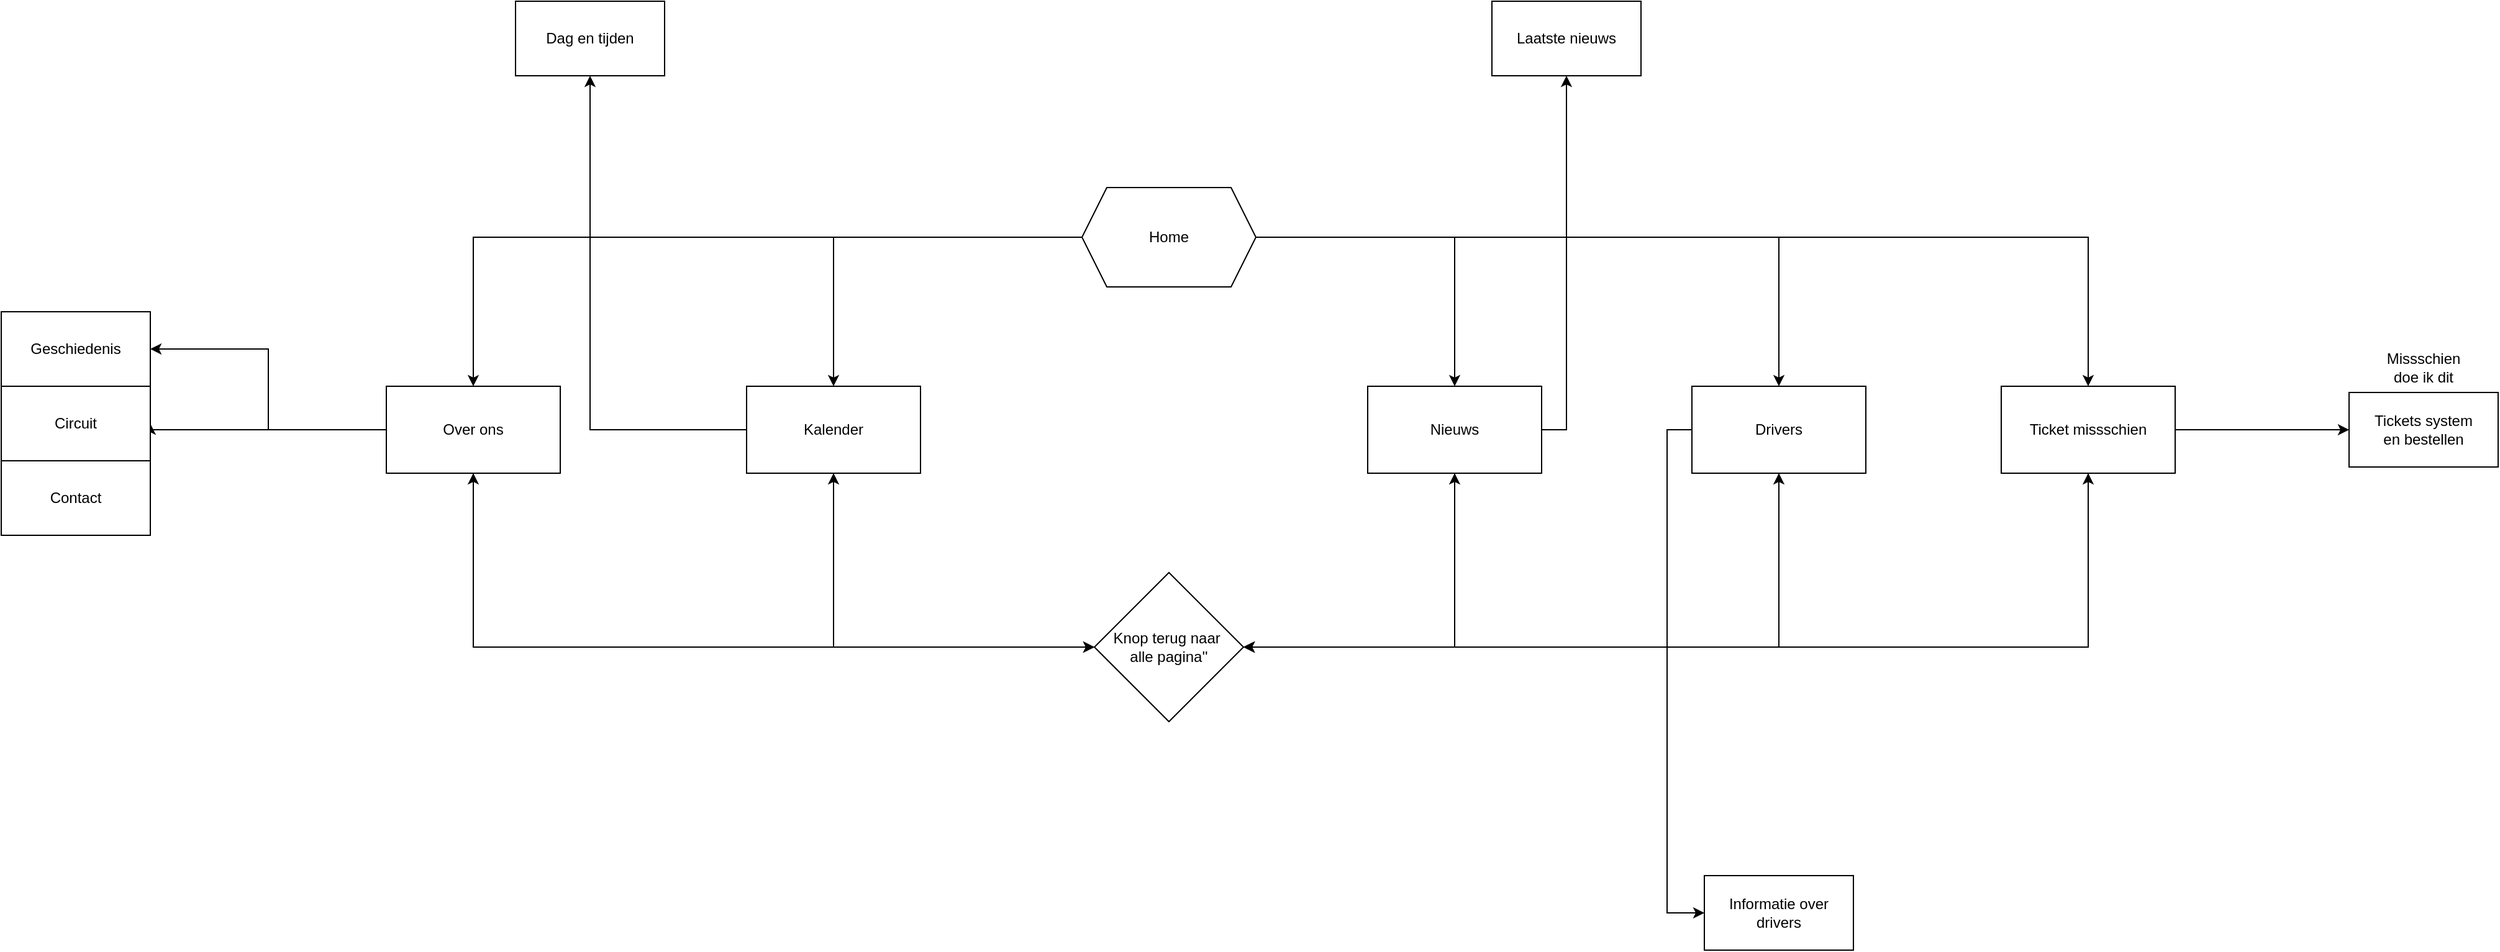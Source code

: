 <mxfile version="20.5.3" type="device"><diagram id="nkqQ_MNlNSLGZP4yoEz4" name="Pagina-1"><mxGraphModel dx="2565" dy="951" grid="1" gridSize="10" guides="1" tooltips="1" connect="1" arrows="1" fold="1" page="1" pageScale="1" pageWidth="827" pageHeight="1169" math="0" shadow="0"><root><mxCell id="0"/><mxCell id="1" parent="0"/><mxCell id="5h6ZH52UTXasQ_pABRmU-7" style="edgeStyle=orthogonalEdgeStyle;rounded=0;orthogonalLoop=1;jettySize=auto;html=1;exitX=0;exitY=0.5;exitDx=0;exitDy=0;entryX=0.5;entryY=0;entryDx=0;entryDy=0;" edge="1" parent="1" source="5h6ZH52UTXasQ_pABRmU-1" target="5h6ZH52UTXasQ_pABRmU-2"><mxGeometry relative="1" as="geometry"/></mxCell><mxCell id="5h6ZH52UTXasQ_pABRmU-8" style="edgeStyle=orthogonalEdgeStyle;rounded=0;orthogonalLoop=1;jettySize=auto;html=1;exitX=0;exitY=0.5;exitDx=0;exitDy=0;" edge="1" parent="1" source="5h6ZH52UTXasQ_pABRmU-1" target="5h6ZH52UTXasQ_pABRmU-3"><mxGeometry relative="1" as="geometry"/></mxCell><mxCell id="5h6ZH52UTXasQ_pABRmU-9" style="edgeStyle=orthogonalEdgeStyle;rounded=0;orthogonalLoop=1;jettySize=auto;html=1;exitX=1;exitY=0.5;exitDx=0;exitDy=0;" edge="1" parent="1" source="5h6ZH52UTXasQ_pABRmU-1" target="5h6ZH52UTXasQ_pABRmU-4"><mxGeometry relative="1" as="geometry"/></mxCell><mxCell id="5h6ZH52UTXasQ_pABRmU-10" style="edgeStyle=orthogonalEdgeStyle;rounded=0;orthogonalLoop=1;jettySize=auto;html=1;exitX=1;exitY=0.5;exitDx=0;exitDy=0;" edge="1" parent="1" source="5h6ZH52UTXasQ_pABRmU-1" target="5h6ZH52UTXasQ_pABRmU-5"><mxGeometry relative="1" as="geometry"/></mxCell><mxCell id="5h6ZH52UTXasQ_pABRmU-11" style="edgeStyle=orthogonalEdgeStyle;rounded=0;orthogonalLoop=1;jettySize=auto;html=1;exitX=1;exitY=0.5;exitDx=0;exitDy=0;entryX=0.5;entryY=0;entryDx=0;entryDy=0;" edge="1" parent="1" source="5h6ZH52UTXasQ_pABRmU-1" target="5h6ZH52UTXasQ_pABRmU-6"><mxGeometry relative="1" as="geometry"/></mxCell><mxCell id="5h6ZH52UTXasQ_pABRmU-1" value="Home" style="shape=hexagon;perimeter=hexagonPerimeter2;whiteSpace=wrap;html=1;fixedSize=1;" vertex="1" parent="1"><mxGeometry x="750" y="1140" width="140" height="80" as="geometry"/></mxCell><mxCell id="5h6ZH52UTXasQ_pABRmU-13" style="edgeStyle=orthogonalEdgeStyle;rounded=0;orthogonalLoop=1;jettySize=auto;html=1;exitX=0.5;exitY=1;exitDx=0;exitDy=0;entryX=0;entryY=0.5;entryDx=0;entryDy=0;" edge="1" parent="1" source="5h6ZH52UTXasQ_pABRmU-2" target="5h6ZH52UTXasQ_pABRmU-12"><mxGeometry relative="1" as="geometry"/></mxCell><mxCell id="5h6ZH52UTXasQ_pABRmU-20" style="edgeStyle=orthogonalEdgeStyle;rounded=0;orthogonalLoop=1;jettySize=auto;html=1;exitX=0.5;exitY=1;exitDx=0;exitDy=0;entryX=0.5;entryY=1;entryDx=0;entryDy=0;" edge="1" parent="1" source="5h6ZH52UTXasQ_pABRmU-2" target="5h6ZH52UTXasQ_pABRmU-3"><mxGeometry relative="1" as="geometry"><Array as="points"><mxPoint x="260" y="1510"/><mxPoint x="550" y="1510"/></Array></mxGeometry></mxCell><mxCell id="5h6ZH52UTXasQ_pABRmU-24" style="edgeStyle=orthogonalEdgeStyle;rounded=0;orthogonalLoop=1;jettySize=auto;html=1;exitX=0;exitY=0.5;exitDx=0;exitDy=0;entryX=1;entryY=0.5;entryDx=0;entryDy=0;" edge="1" parent="1" source="5h6ZH52UTXasQ_pABRmU-2" target="5h6ZH52UTXasQ_pABRmU-23"><mxGeometry relative="1" as="geometry"/></mxCell><mxCell id="5h6ZH52UTXasQ_pABRmU-27" style="edgeStyle=orthogonalEdgeStyle;rounded=0;orthogonalLoop=1;jettySize=auto;html=1;exitX=0;exitY=0.5;exitDx=0;exitDy=0;entryX=1;entryY=0.5;entryDx=0;entryDy=0;" edge="1" parent="1" source="5h6ZH52UTXasQ_pABRmU-2" target="5h6ZH52UTXasQ_pABRmU-25"><mxGeometry relative="1" as="geometry"><Array as="points"><mxPoint y="1335"/></Array></mxGeometry></mxCell><mxCell id="5h6ZH52UTXasQ_pABRmU-2" value="Over ons" style="rounded=0;whiteSpace=wrap;html=1;" vertex="1" parent="1"><mxGeometry x="190" y="1300" width="140" height="70" as="geometry"/></mxCell><mxCell id="5h6ZH52UTXasQ_pABRmU-14" style="edgeStyle=orthogonalEdgeStyle;rounded=0;orthogonalLoop=1;jettySize=auto;html=1;exitX=0.5;exitY=1;exitDx=0;exitDy=0;entryX=0;entryY=0.5;entryDx=0;entryDy=0;" edge="1" parent="1" source="5h6ZH52UTXasQ_pABRmU-3" target="5h6ZH52UTXasQ_pABRmU-12"><mxGeometry relative="1" as="geometry"/></mxCell><mxCell id="5h6ZH52UTXasQ_pABRmU-18" style="edgeStyle=orthogonalEdgeStyle;rounded=0;orthogonalLoop=1;jettySize=auto;html=1;exitX=0.5;exitY=1;exitDx=0;exitDy=0;entryX=0.5;entryY=1;entryDx=0;entryDy=0;" edge="1" parent="1" source="5h6ZH52UTXasQ_pABRmU-3" target="5h6ZH52UTXasQ_pABRmU-2"><mxGeometry relative="1" as="geometry"><Array as="points"><mxPoint x="550" y="1510"/><mxPoint x="260" y="1510"/></Array></mxGeometry></mxCell><mxCell id="5h6ZH52UTXasQ_pABRmU-29" style="edgeStyle=orthogonalEdgeStyle;rounded=0;orthogonalLoop=1;jettySize=auto;html=1;exitX=0;exitY=0.5;exitDx=0;exitDy=0;entryX=0.5;entryY=1;entryDx=0;entryDy=0;" edge="1" parent="1" source="5h6ZH52UTXasQ_pABRmU-3" target="5h6ZH52UTXasQ_pABRmU-28"><mxGeometry relative="1" as="geometry"><Array as="points"><mxPoint x="354" y="1335"/></Array></mxGeometry></mxCell><mxCell id="5h6ZH52UTXasQ_pABRmU-3" value="Kalender&lt;span style=&quot;color: rgba(0, 0, 0, 0); font-family: monospace; font-size: 0px; text-align: start;&quot;&gt;%3CmxGraphModel%3E%3Croot%3E%3CmxCell%20id%3D%220%22%2F%3E%3CmxCell%20id%3D%221%22%20parent%3D%220%22%2F%3E%3CmxCell%20id%3D%222%22%20value%3D%22Over%20ons%22%20style%3D%22rounded%3D0%3BwhiteSpace%3Dwrap%3Bhtml%3D1%3B%22%20vertex%3D%221%22%20parent%3D%221%22%3E%3CmxGeometry%20x%3D%22160%22%20y%3D%221150%22%20width%3D%22140%22%20height%3D%2270%22%20as%3D%22geometry%22%2F%3E%3C%2FmxCell%3E%3C%2Froot%3E%3C%2FmxGraphModel%3E&lt;/span&gt;" style="rounded=0;whiteSpace=wrap;html=1;" vertex="1" parent="1"><mxGeometry x="480" y="1300" width="140" height="70" as="geometry"/></mxCell><mxCell id="5h6ZH52UTXasQ_pABRmU-15" style="edgeStyle=orthogonalEdgeStyle;rounded=0;orthogonalLoop=1;jettySize=auto;html=1;exitX=0.5;exitY=1;exitDx=0;exitDy=0;entryX=1;entryY=0.5;entryDx=0;entryDy=0;" edge="1" parent="1" source="5h6ZH52UTXasQ_pABRmU-4" target="5h6ZH52UTXasQ_pABRmU-12"><mxGeometry relative="1" as="geometry"/></mxCell><mxCell id="5h6ZH52UTXasQ_pABRmU-19" style="edgeStyle=orthogonalEdgeStyle;rounded=0;orthogonalLoop=1;jettySize=auto;html=1;exitX=0.5;exitY=1;exitDx=0;exitDy=0;entryX=0.5;entryY=1;entryDx=0;entryDy=0;" edge="1" parent="1" source="5h6ZH52UTXasQ_pABRmU-4" target="5h6ZH52UTXasQ_pABRmU-5"><mxGeometry relative="1" as="geometry"><Array as="points"><mxPoint x="1050" y="1510"/><mxPoint x="1311" y="1510"/></Array></mxGeometry></mxCell><mxCell id="5h6ZH52UTXasQ_pABRmU-21" style="edgeStyle=orthogonalEdgeStyle;rounded=0;orthogonalLoop=1;jettySize=auto;html=1;exitX=0.5;exitY=1;exitDx=0;exitDy=0;entryX=0.5;entryY=1;entryDx=0;entryDy=0;" edge="1" parent="1" source="5h6ZH52UTXasQ_pABRmU-4" target="5h6ZH52UTXasQ_pABRmU-6"><mxGeometry relative="1" as="geometry"><Array as="points"><mxPoint x="1050" y="1510"/><mxPoint x="1560" y="1510"/></Array></mxGeometry></mxCell><mxCell id="5h6ZH52UTXasQ_pABRmU-39" style="edgeStyle=orthogonalEdgeStyle;rounded=0;orthogonalLoop=1;jettySize=auto;html=1;exitX=1;exitY=0.5;exitDx=0;exitDy=0;entryX=0.5;entryY=1;entryDx=0;entryDy=0;" edge="1" parent="1" source="5h6ZH52UTXasQ_pABRmU-4" target="5h6ZH52UTXasQ_pABRmU-30"><mxGeometry relative="1" as="geometry"/></mxCell><mxCell id="5h6ZH52UTXasQ_pABRmU-4" value="Nieuws" style="rounded=0;whiteSpace=wrap;html=1;" vertex="1" parent="1"><mxGeometry x="980" y="1300" width="140" height="70" as="geometry"/></mxCell><mxCell id="5h6ZH52UTXasQ_pABRmU-16" style="edgeStyle=orthogonalEdgeStyle;rounded=0;orthogonalLoop=1;jettySize=auto;html=1;exitX=0.5;exitY=1;exitDx=0;exitDy=0;entryX=1;entryY=0.5;entryDx=0;entryDy=0;" edge="1" parent="1" source="5h6ZH52UTXasQ_pABRmU-5" target="5h6ZH52UTXasQ_pABRmU-12"><mxGeometry relative="1" as="geometry"/></mxCell><mxCell id="5h6ZH52UTXasQ_pABRmU-22" style="edgeStyle=orthogonalEdgeStyle;rounded=0;orthogonalLoop=1;jettySize=auto;html=1;exitX=0.5;exitY=1;exitDx=0;exitDy=0;entryX=0.5;entryY=1;entryDx=0;entryDy=0;" edge="1" parent="1" source="5h6ZH52UTXasQ_pABRmU-5" target="5h6ZH52UTXasQ_pABRmU-4"><mxGeometry relative="1" as="geometry"><Array as="points"><mxPoint x="1311" y="1510"/><mxPoint x="1050" y="1510"/></Array></mxGeometry></mxCell><mxCell id="5h6ZH52UTXasQ_pABRmU-33" style="edgeStyle=orthogonalEdgeStyle;rounded=0;orthogonalLoop=1;jettySize=auto;html=1;exitX=0;exitY=0.5;exitDx=0;exitDy=0;entryX=0;entryY=0.5;entryDx=0;entryDy=0;" edge="1" parent="1" source="5h6ZH52UTXasQ_pABRmU-5" target="5h6ZH52UTXasQ_pABRmU-32"><mxGeometry relative="1" as="geometry"/></mxCell><mxCell id="5h6ZH52UTXasQ_pABRmU-5" value="Drivers" style="rounded=0;whiteSpace=wrap;html=1;" vertex="1" parent="1"><mxGeometry x="1241" y="1300" width="140" height="70" as="geometry"/></mxCell><mxCell id="5h6ZH52UTXasQ_pABRmU-17" style="edgeStyle=orthogonalEdgeStyle;rounded=0;orthogonalLoop=1;jettySize=auto;html=1;exitX=0.5;exitY=1;exitDx=0;exitDy=0;entryX=1;entryY=0.5;entryDx=0;entryDy=0;" edge="1" parent="1" source="5h6ZH52UTXasQ_pABRmU-6" target="5h6ZH52UTXasQ_pABRmU-12"><mxGeometry relative="1" as="geometry"/></mxCell><mxCell id="5h6ZH52UTXasQ_pABRmU-35" style="edgeStyle=orthogonalEdgeStyle;rounded=0;orthogonalLoop=1;jettySize=auto;html=1;exitX=1;exitY=0.5;exitDx=0;exitDy=0;" edge="1" parent="1" source="5h6ZH52UTXasQ_pABRmU-6" target="5h6ZH52UTXasQ_pABRmU-34"><mxGeometry relative="1" as="geometry"/></mxCell><mxCell id="5h6ZH52UTXasQ_pABRmU-6" value="Ticket missschien" style="rounded=0;whiteSpace=wrap;html=1;" vertex="1" parent="1"><mxGeometry x="1490" y="1300" width="140" height="70" as="geometry"/></mxCell><mxCell id="5h6ZH52UTXasQ_pABRmU-12" value="Knop terug naar&amp;nbsp;&lt;br&gt;alle pagina''" style="rhombus;whiteSpace=wrap;html=1;" vertex="1" parent="1"><mxGeometry x="760" y="1450" width="120" height="120" as="geometry"/></mxCell><mxCell id="5h6ZH52UTXasQ_pABRmU-23" value="Geschiedenis" style="rounded=0;whiteSpace=wrap;html=1;" vertex="1" parent="1"><mxGeometry x="-120" y="1240" width="120" height="60" as="geometry"/></mxCell><mxCell id="5h6ZH52UTXasQ_pABRmU-25" value="Circuit" style="rounded=0;whiteSpace=wrap;html=1;" vertex="1" parent="1"><mxGeometry x="-120" y="1300" width="120" height="60" as="geometry"/></mxCell><mxCell id="5h6ZH52UTXasQ_pABRmU-26" value="Contact" style="rounded=0;whiteSpace=wrap;html=1;" vertex="1" parent="1"><mxGeometry x="-120" y="1360" width="120" height="60" as="geometry"/></mxCell><mxCell id="5h6ZH52UTXasQ_pABRmU-28" value="Dag en tijden" style="rounded=0;whiteSpace=wrap;html=1;" vertex="1" parent="1"><mxGeometry x="294" y="990" width="120" height="60" as="geometry"/></mxCell><mxCell id="5h6ZH52UTXasQ_pABRmU-30" value="Laatste nieuws" style="rounded=0;whiteSpace=wrap;html=1;" vertex="1" parent="1"><mxGeometry x="1080" y="990" width="120" height="60" as="geometry"/></mxCell><mxCell id="5h6ZH52UTXasQ_pABRmU-32" value="Informatie over drivers" style="rounded=0;whiteSpace=wrap;html=1;" vertex="1" parent="1"><mxGeometry x="1251" y="1694" width="120" height="60" as="geometry"/></mxCell><mxCell id="5h6ZH52UTXasQ_pABRmU-34" value="Tickets system&lt;br&gt;en bestellen" style="rounded=0;whiteSpace=wrap;html=1;" vertex="1" parent="1"><mxGeometry x="1770" y="1305" width="120" height="60" as="geometry"/></mxCell><mxCell id="5h6ZH52UTXasQ_pABRmU-36" value="Missschien doe ik dit" style="text;html=1;strokeColor=none;fillColor=none;align=center;verticalAlign=middle;whiteSpace=wrap;rounded=0;" vertex="1" parent="1"><mxGeometry x="1800" y="1270" width="60" height="30" as="geometry"/></mxCell></root></mxGraphModel></diagram></mxfile>